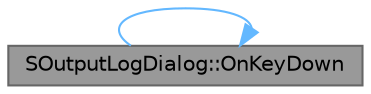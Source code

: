 digraph "SOutputLogDialog::OnKeyDown"
{
 // INTERACTIVE_SVG=YES
 // LATEX_PDF_SIZE
  bgcolor="transparent";
  edge [fontname=Helvetica,fontsize=10,labelfontname=Helvetica,labelfontsize=10];
  node [fontname=Helvetica,fontsize=10,shape=box,height=0.2,width=0.4];
  rankdir="LR";
  Node1 [id="Node000001",label="SOutputLogDialog::OnKeyDown",height=0.2,width=0.4,color="gray40", fillcolor="grey60", style="filled", fontcolor="black",tooltip="Override behavior when a key is pressed."];
  Node1 -> Node1 [id="edge1_Node000001_Node000001",color="steelblue1",style="solid",tooltip=" "];
}
